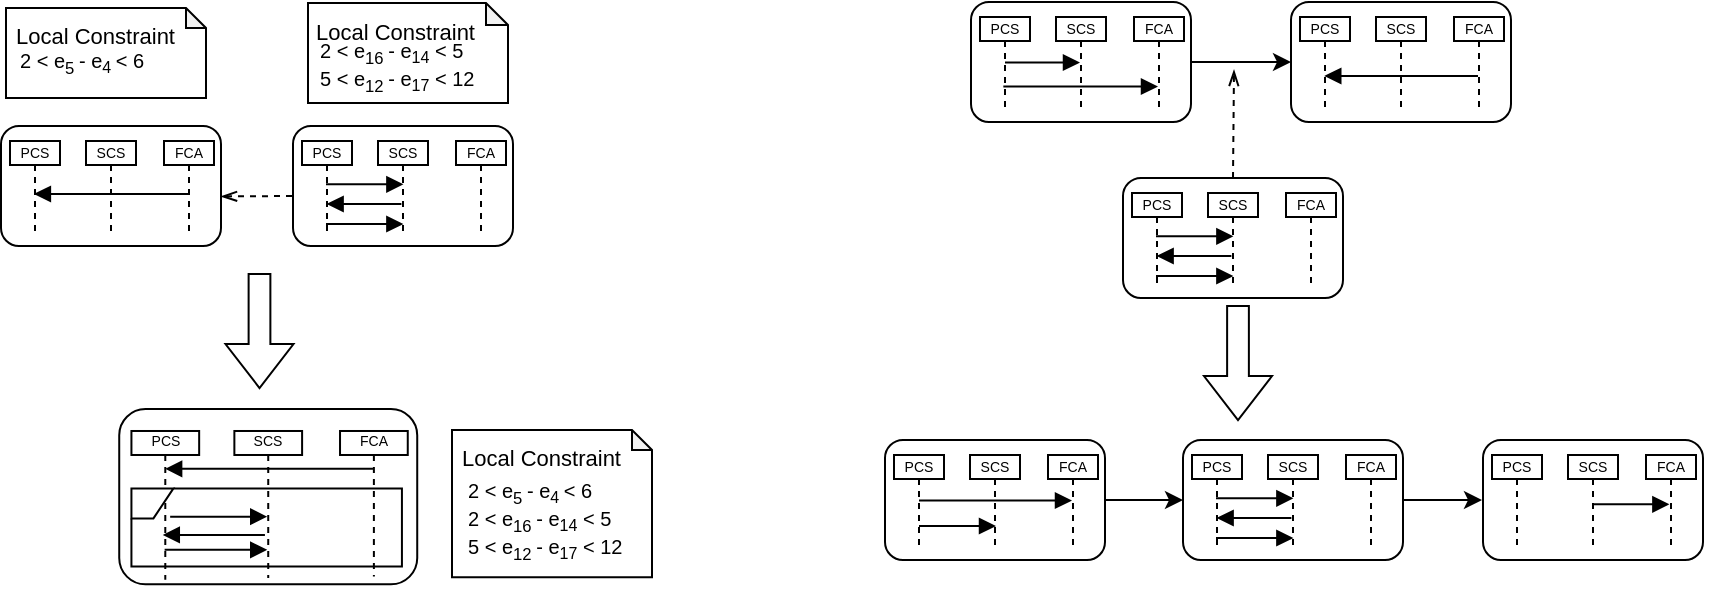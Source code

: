 <mxfile version="24.2.2" type="github">
  <diagram name="第 1 页" id="i0KmMHHk1Zkj_e7dvMLt">
    <mxGraphModel dx="904" dy="617" grid="0" gridSize="10" guides="1" tooltips="1" connect="1" arrows="1" fold="1" page="1" pageScale="1" pageWidth="1169" pageHeight="1654" math="0" shadow="0">
      <root>
        <mxCell id="0" />
        <mxCell id="1" parent="0" />
        <mxCell id="WG0ip-Pwm0wapTQfm0fT-111" value="" style="group;fontSize=11;" vertex="1" connectable="0" parent="1">
          <mxGeometry x="143" y="117" width="110" height="63" as="geometry" />
        </mxCell>
        <mxCell id="WG0ip-Pwm0wapTQfm0fT-112" value="" style="rounded=1;whiteSpace=wrap;html=1;" vertex="1" parent="WG0ip-Pwm0wapTQfm0fT-111">
          <mxGeometry x="-2.5" y="-1" width="110" height="60.0" as="geometry" />
        </mxCell>
        <mxCell id="WG0ip-Pwm0wapTQfm0fT-113" value="&lt;font style=&quot;font-size: 7px;&quot;&gt;FCA&lt;/font&gt;" style="shape=umlLifeline;perimeter=lifelinePerimeter;whiteSpace=wrap;html=1;container=1;dropTarget=0;collapsible=0;recursiveResize=0;outlineConnect=0;portConstraint=eastwest;newEdgeStyle={&quot;curved&quot;:0,&quot;rounded&quot;:0};size=12;fontSize=7;" vertex="1" parent="WG0ip-Pwm0wapTQfm0fT-111">
          <mxGeometry x="79" y="6.5" width="25" height="45" as="geometry" />
        </mxCell>
        <mxCell id="WG0ip-Pwm0wapTQfm0fT-114" value="&lt;font style=&quot;font-size: 7px;&quot;&gt;SCS&lt;/font&gt;" style="shape=umlLifeline;perimeter=lifelinePerimeter;whiteSpace=wrap;html=1;container=1;dropTarget=0;collapsible=0;recursiveResize=0;outlineConnect=0;portConstraint=eastwest;newEdgeStyle={&quot;curved&quot;:0,&quot;rounded&quot;:0};size=12;fontSize=7;" vertex="1" parent="WG0ip-Pwm0wapTQfm0fT-111">
          <mxGeometry x="40" y="6.5" width="25" height="45.5" as="geometry" />
        </mxCell>
        <mxCell id="WG0ip-Pwm0wapTQfm0fT-115" value="&lt;font style=&quot;font-size: 7px;&quot;&gt;PCS&lt;/font&gt;" style="shape=umlLifeline;perimeter=lifelinePerimeter;whiteSpace=wrap;html=1;container=1;dropTarget=0;collapsible=0;recursiveResize=0;outlineConnect=0;portConstraint=eastwest;newEdgeStyle={&quot;curved&quot;:0,&quot;rounded&quot;:0};size=12;fontSize=7;" vertex="1" parent="WG0ip-Pwm0wapTQfm0fT-111">
          <mxGeometry x="2" y="6.5" width="25" height="45.5" as="geometry" />
        </mxCell>
        <mxCell id="WG0ip-Pwm0wapTQfm0fT-116" value="" style="html=1;verticalAlign=bottom;endArrow=block;curved=0;rounded=0;strokeWidth=1;" edge="1" parent="WG0ip-Pwm0wapTQfm0fT-111">
          <mxGeometry width="80" relative="1" as="geometry">
            <mxPoint x="91" y="33" as="sourcePoint" />
            <mxPoint x="13.947" y="33" as="targetPoint" />
          </mxGeometry>
        </mxCell>
        <mxCell id="WG0ip-Pwm0wapTQfm0fT-117" value="" style="group;fontSize=11;" vertex="1" connectable="0" parent="1">
          <mxGeometry x="289" y="117" width="110" height="63" as="geometry" />
        </mxCell>
        <mxCell id="WG0ip-Pwm0wapTQfm0fT-118" value="" style="rounded=1;whiteSpace=wrap;html=1;" vertex="1" parent="WG0ip-Pwm0wapTQfm0fT-117">
          <mxGeometry x="-2.5" y="-1" width="110" height="60.0" as="geometry" />
        </mxCell>
        <mxCell id="WG0ip-Pwm0wapTQfm0fT-119" value="&lt;font style=&quot;font-size: 7px;&quot;&gt;FCA&lt;/font&gt;" style="shape=umlLifeline;perimeter=lifelinePerimeter;whiteSpace=wrap;html=1;container=1;dropTarget=0;collapsible=0;recursiveResize=0;outlineConnect=0;portConstraint=eastwest;newEdgeStyle={&quot;curved&quot;:0,&quot;rounded&quot;:0};size=12;fontSize=7;" vertex="1" parent="WG0ip-Pwm0wapTQfm0fT-117">
          <mxGeometry x="79" y="6.5" width="25" height="45" as="geometry" />
        </mxCell>
        <mxCell id="WG0ip-Pwm0wapTQfm0fT-120" value="&lt;font style=&quot;font-size: 7px;&quot;&gt;SCS&lt;/font&gt;" style="shape=umlLifeline;perimeter=lifelinePerimeter;whiteSpace=wrap;html=1;container=1;dropTarget=0;collapsible=0;recursiveResize=0;outlineConnect=0;portConstraint=eastwest;newEdgeStyle={&quot;curved&quot;:0,&quot;rounded&quot;:0};size=12;fontSize=7;" vertex="1" parent="WG0ip-Pwm0wapTQfm0fT-117">
          <mxGeometry x="40" y="6.5" width="25" height="45.5" as="geometry" />
        </mxCell>
        <mxCell id="WG0ip-Pwm0wapTQfm0fT-121" value="&lt;font style=&quot;font-size: 7px;&quot;&gt;PCS&lt;/font&gt;" style="shape=umlLifeline;perimeter=lifelinePerimeter;whiteSpace=wrap;html=1;container=1;dropTarget=0;collapsible=0;recursiveResize=0;outlineConnect=0;portConstraint=eastwest;newEdgeStyle={&quot;curved&quot;:0,&quot;rounded&quot;:0};size=12;fontSize=7;" vertex="1" parent="WG0ip-Pwm0wapTQfm0fT-117">
          <mxGeometry x="2" y="6.5" width="25" height="45.5" as="geometry" />
        </mxCell>
        <mxCell id="WG0ip-Pwm0wapTQfm0fT-122" value="" style="html=1;verticalAlign=bottom;endArrow=block;curved=0;rounded=0;strokeWidth=1;" edge="1" parent="WG0ip-Pwm0wapTQfm0fT-117">
          <mxGeometry width="80" relative="1" as="geometry">
            <mxPoint x="51.69" y="38.0" as="sourcePoint" />
            <mxPoint x="14.31" y="38.0" as="targetPoint" />
          </mxGeometry>
        </mxCell>
        <mxCell id="WG0ip-Pwm0wapTQfm0fT-123" value="" style="html=1;verticalAlign=bottom;endArrow=block;curved=0;rounded=0;strokeWidth=1;" edge="1" parent="WG0ip-Pwm0wapTQfm0fT-117">
          <mxGeometry width="80" relative="1" as="geometry">
            <mxPoint x="14.0" y="28.16" as="sourcePoint" />
            <mxPoint x="52.69" y="28.16" as="targetPoint" />
          </mxGeometry>
        </mxCell>
        <mxCell id="WG0ip-Pwm0wapTQfm0fT-124" value="" style="html=1;verticalAlign=bottom;endArrow=block;curved=0;rounded=0;strokeWidth=1;" edge="1" parent="WG0ip-Pwm0wapTQfm0fT-117">
          <mxGeometry width="80" relative="1" as="geometry">
            <mxPoint x="14.0" y="48.0" as="sourcePoint" />
            <mxPoint x="52.69" y="48.0" as="targetPoint" />
          </mxGeometry>
        </mxCell>
        <mxCell id="WG0ip-Pwm0wapTQfm0fT-125" style="rounded=0;orthogonalLoop=1;jettySize=auto;html=1;entryX=1;entryY=0.587;entryDx=0;entryDy=0;entryPerimeter=0;dashed=1;endArrow=openThin;endFill=0;" edge="1" parent="1" target="WG0ip-Pwm0wapTQfm0fT-112">
          <mxGeometry relative="1" as="geometry">
            <mxPoint x="286" y="151" as="sourcePoint" />
          </mxGeometry>
        </mxCell>
        <mxCell id="WG0ip-Pwm0wapTQfm0fT-126" value="" style="group;fontSize=11;" vertex="1" connectable="0" parent="1">
          <mxGeometry x="203" y="259" width="149" height="98" as="geometry" />
        </mxCell>
        <mxCell id="WG0ip-Pwm0wapTQfm0fT-127" value="" style="rounded=1;whiteSpace=wrap;html=1;" vertex="1" parent="WG0ip-Pwm0wapTQfm0fT-126">
          <mxGeometry x="-3.386" y="-1.46" width="149" height="87.619" as="geometry" />
        </mxCell>
        <mxCell id="WG0ip-Pwm0wapTQfm0fT-128" value="&lt;font style=&quot;font-size: 7px;&quot;&gt;FCA&lt;/font&gt;" style="shape=umlLifeline;perimeter=lifelinePerimeter;whiteSpace=wrap;html=1;container=1;dropTarget=0;collapsible=0;recursiveResize=0;outlineConnect=0;portConstraint=eastwest;newEdgeStyle={&quot;curved&quot;:0,&quot;rounded&quot;:0};size=12;fontSize=7;" vertex="1" parent="WG0ip-Pwm0wapTQfm0fT-126">
          <mxGeometry x="107.013" y="9.493" width="33.865" height="72.728" as="geometry" />
        </mxCell>
        <mxCell id="WG0ip-Pwm0wapTQfm0fT-129" value="&lt;font style=&quot;font-size: 7px;&quot;&gt;SCS&lt;/font&gt;" style="shape=umlLifeline;perimeter=lifelinePerimeter;whiteSpace=wrap;html=1;container=1;dropTarget=0;collapsible=0;recursiveResize=0;outlineConnect=0;portConstraint=eastwest;newEdgeStyle={&quot;curved&quot;:0,&quot;rounded&quot;:0};size=12;fontSize=7;" vertex="1" parent="WG0ip-Pwm0wapTQfm0fT-126">
          <mxGeometry x="54.183" y="9.493" width="33.865" height="73.558" as="geometry" />
        </mxCell>
        <mxCell id="WG0ip-Pwm0wapTQfm0fT-130" value="&lt;font style=&quot;font-size: 7px;&quot;&gt;PCS&lt;/font&gt;" style="shape=umlLifeline;perimeter=lifelinePerimeter;whiteSpace=wrap;html=1;container=1;dropTarget=0;collapsible=0;recursiveResize=0;outlineConnect=0;portConstraint=eastwest;newEdgeStyle={&quot;curved&quot;:0,&quot;rounded&quot;:0};size=12;fontSize=7;" vertex="1" parent="WG0ip-Pwm0wapTQfm0fT-126">
          <mxGeometry x="2.713" y="9.493" width="33.865" height="74.389" as="geometry" />
        </mxCell>
        <mxCell id="WG0ip-Pwm0wapTQfm0fT-131" value="" style="html=1;verticalAlign=bottom;endArrow=block;curved=0;rounded=0;strokeWidth=1;" edge="1" parent="WG0ip-Pwm0wapTQfm0fT-126">
          <mxGeometry width="80" relative="1" as="geometry">
            <mxPoint x="123.486" y="28.416" as="sourcePoint" />
            <mxPoint x="19.565" y="28.416" as="targetPoint" />
          </mxGeometry>
        </mxCell>
        <mxCell id="WG0ip-Pwm0wapTQfm0fT-132" value="" style="shape=umlFrame;whiteSpace=wrap;html=1;pointerEvents=0;width=21;height=15;" vertex="1" parent="WG0ip-Pwm0wapTQfm0fT-126">
          <mxGeometry x="2.713" y="38.203" width="135.25" height="39.034" as="geometry" />
        </mxCell>
        <mxCell id="WG0ip-Pwm0wapTQfm0fT-133" value="" style="html=1;verticalAlign=bottom;endArrow=block;curved=0;rounded=0;strokeWidth=1;" edge="1" parent="WG0ip-Pwm0wapTQfm0fT-126">
          <mxGeometry width="80" relative="1" as="geometry">
            <mxPoint x="69.46" y="61.462" as="sourcePoint" />
            <mxPoint x="18.399" y="61.462" as="targetPoint" />
          </mxGeometry>
        </mxCell>
        <mxCell id="WG0ip-Pwm0wapTQfm0fT-134" value="" style="html=1;verticalAlign=bottom;endArrow=block;curved=0;rounded=0;strokeWidth=1;" edge="1" parent="WG0ip-Pwm0wapTQfm0fT-126" target="WG0ip-Pwm0wapTQfm0fT-129">
          <mxGeometry width="80" relative="1" as="geometry">
            <mxPoint x="22.074" y="52.322" as="sourcePoint" />
            <mxPoint x="57.659" y="52.322" as="targetPoint" />
          </mxGeometry>
        </mxCell>
        <mxCell id="WG0ip-Pwm0wapTQfm0fT-135" value="" style="html=1;verticalAlign=bottom;endArrow=block;curved=0;rounded=0;strokeWidth=1;" edge="1" parent="WG0ip-Pwm0wapTQfm0fT-126" target="WG0ip-Pwm0wapTQfm0fT-129">
          <mxGeometry width="80" relative="1" as="geometry">
            <mxPoint x="19.315" y="68.932" as="sourcePoint" />
            <mxPoint x="57.659" y="68.799" as="targetPoint" />
          </mxGeometry>
        </mxCell>
        <mxCell id="WG0ip-Pwm0wapTQfm0fT-136" value="" style="html=1;shadow=0;dashed=0;align=center;verticalAlign=middle;shape=mxgraph.arrows2.arrow;dy=0.68;dx=22;direction=south;notch=0;" vertex="1" parent="1">
          <mxGeometry x="252.75" y="190" width="34" height="57" as="geometry" />
        </mxCell>
        <mxCell id="WG0ip-Pwm0wapTQfm0fT-137" value="" style="group" vertex="1" connectable="0" parent="1">
          <mxGeometry x="366" y="268" width="100" height="70" as="geometry" />
        </mxCell>
        <mxCell id="WG0ip-Pwm0wapTQfm0fT-138" value="" style="shape=note;whiteSpace=wrap;html=1;backgroundOutline=1;darkOpacity=0.05;size=10;" vertex="1" parent="WG0ip-Pwm0wapTQfm0fT-137">
          <mxGeometry width="100" height="73.684" as="geometry" />
        </mxCell>
        <mxCell id="WG0ip-Pwm0wapTQfm0fT-139" value="&lt;span style=&quot;font-size: 11px; text-wrap: nowrap;&quot;&gt;Local Constraint&lt;/span&gt;" style="text;whiteSpace=wrap;html=1;" vertex="1" parent="WG0ip-Pwm0wapTQfm0fT-137">
          <mxGeometry x="2.501" y="0.004" width="65" height="57.069" as="geometry" />
        </mxCell>
        <mxCell id="WG0ip-Pwm0wapTQfm0fT-140" value="&lt;div&gt;&lt;div&gt;&lt;div&gt;2 &amp;lt; e&lt;sub&gt;5&amp;nbsp;&lt;/sub&gt;- e&lt;span style=&quot;font-size: 6.944px;&quot;&gt;&lt;sub style=&quot;font-size: 8px;&quot;&gt;4&amp;nbsp;&lt;/sub&gt;&lt;/span&gt;&amp;lt; 6&lt;br&gt;&lt;/div&gt;&lt;/div&gt;&lt;/div&gt;&lt;div&gt;2 &amp;lt; e&lt;sub&gt;16&lt;/sub&gt;&lt;span style=&quot;font-size: 8.333px;&quot;&gt;&amp;nbsp;&lt;/span&gt;- e&lt;span style=&quot;font-size: 8.333px;&quot;&gt;&lt;sub style=&quot;font-size: 8px;&quot;&gt;14&lt;/sub&gt;&lt;/span&gt;&amp;nbsp;&amp;lt; 5&lt;div&gt;5 &amp;lt; e&lt;sub&gt;12&lt;/sub&gt;&lt;span style=&quot;font-size: 8.333px;&quot;&gt;&amp;nbsp;&lt;/span&gt;- e&lt;span style=&quot;font-size: 8.333px;&quot;&gt;&lt;sub style=&quot;font-size: 8px;&quot;&gt;17&lt;/sub&gt;&lt;/span&gt;&amp;nbsp;&amp;lt; 12&lt;/div&gt;&lt;/div&gt;" style="text;align=left;verticalAlign=top;rounded=0;horizontal=1;fontSize=10;html=1;" vertex="1" parent="WG0ip-Pwm0wapTQfm0fT-137">
          <mxGeometry x="5.826" y="17.88" width="78.333" height="30.333" as="geometry" />
        </mxCell>
        <mxCell id="WG0ip-Pwm0wapTQfm0fT-141" value="" style="group" vertex="1" connectable="0" parent="1">
          <mxGeometry x="143" y="57" width="100" height="45" as="geometry" />
        </mxCell>
        <mxCell id="WG0ip-Pwm0wapTQfm0fT-142" value="" style="shape=note;whiteSpace=wrap;html=1;backgroundOutline=1;darkOpacity=0.05;size=10;" vertex="1" parent="WG0ip-Pwm0wapTQfm0fT-141">
          <mxGeometry width="100" height="45" as="geometry" />
        </mxCell>
        <mxCell id="WG0ip-Pwm0wapTQfm0fT-143" value="&lt;span style=&quot;font-size: 11px; text-wrap: nowrap;&quot;&gt;Local Constraint&lt;/span&gt;" style="text;whiteSpace=wrap;html=1;" vertex="1" parent="WG0ip-Pwm0wapTQfm0fT-141">
          <mxGeometry x="2.501" y="0.003" width="65" height="36.687" as="geometry" />
        </mxCell>
        <mxCell id="WG0ip-Pwm0wapTQfm0fT-144" value="&lt;div&gt;&lt;div&gt;&lt;div&gt;2 &amp;lt; e&lt;sub&gt;5&amp;nbsp;&lt;/sub&gt;- e&lt;span style=&quot;font-size: 6.944px;&quot;&gt;&lt;sub style=&quot;font-size: 8px;&quot;&gt;4&amp;nbsp;&lt;/sub&gt;&lt;/span&gt;&amp;lt; 6&lt;br&gt;&lt;/div&gt;&lt;/div&gt;&lt;/div&gt;" style="text;align=left;verticalAlign=top;rounded=0;horizontal=1;fontSize=10;html=1;" vertex="1" parent="WG0ip-Pwm0wapTQfm0fT-141">
          <mxGeometry x="5" y="13.658" width="78.333" height="19.5" as="geometry" />
        </mxCell>
        <mxCell id="WG0ip-Pwm0wapTQfm0fT-145" value="" style="group" vertex="1" connectable="0" parent="1">
          <mxGeometry x="294" y="54.5" width="100" height="50" as="geometry" />
        </mxCell>
        <mxCell id="WG0ip-Pwm0wapTQfm0fT-146" value="" style="shape=note;whiteSpace=wrap;html=1;backgroundOutline=1;darkOpacity=0.05;size=11;" vertex="1" parent="WG0ip-Pwm0wapTQfm0fT-145">
          <mxGeometry width="100" height="50" as="geometry" />
        </mxCell>
        <mxCell id="WG0ip-Pwm0wapTQfm0fT-147" value="&lt;span style=&quot;font-size: 11px; text-wrap: nowrap;&quot;&gt;Local Constraint&lt;/span&gt;" style="text;whiteSpace=wrap;html=1;" vertex="1" parent="WG0ip-Pwm0wapTQfm0fT-145">
          <mxGeometry x="2.001" y="0.002" width="52" height="31.399" as="geometry" />
        </mxCell>
        <mxCell id="WG0ip-Pwm0wapTQfm0fT-148" value="&lt;div&gt;&lt;div&gt;2 &amp;lt; e&lt;sub&gt;16&lt;/sub&gt;&lt;span style=&quot;font-size: 8.333px;&quot;&gt;&amp;nbsp;&lt;/span&gt;- e&lt;span style=&quot;font-size: 8.333px;&quot;&gt;&lt;sub style=&quot;font-size: 8px;&quot;&gt;14&lt;/sub&gt;&lt;/span&gt;&amp;nbsp;&amp;lt; 5&lt;div&gt;5 &amp;lt; e&lt;sub&gt;12&lt;/sub&gt;&lt;span style=&quot;font-size: 8.333px;&quot;&gt;&amp;nbsp;&lt;/span&gt;- e&lt;span style=&quot;font-size: 8.333px;&quot;&gt;&lt;sub style=&quot;font-size: 8px;&quot;&gt;17&lt;/sub&gt;&lt;/span&gt;&amp;nbsp;&amp;lt; 12&lt;br&gt;&lt;/div&gt;&lt;/div&gt;&lt;/div&gt;" style="text;align=left;verticalAlign=top;rounded=0;horizontal=1;fontSize=10;html=1;" vertex="1" parent="WG0ip-Pwm0wapTQfm0fT-145">
          <mxGeometry x="4" y="11.689" width="65.333" height="32.905" as="geometry" />
        </mxCell>
        <mxCell id="WG0ip-Pwm0wapTQfm0fT-149" value="" style="group;fontSize=11;" vertex="1" connectable="0" parent="1">
          <mxGeometry x="628" y="55" width="110" height="63" as="geometry" />
        </mxCell>
        <mxCell id="WG0ip-Pwm0wapTQfm0fT-150" value="" style="rounded=1;whiteSpace=wrap;html=1;" vertex="1" parent="WG0ip-Pwm0wapTQfm0fT-149">
          <mxGeometry x="-2.5" y="-1" width="110" height="60.0" as="geometry" />
        </mxCell>
        <mxCell id="WG0ip-Pwm0wapTQfm0fT-151" value="" style="html=1;verticalAlign=bottom;endArrow=block;curved=0;rounded=0;strokeWidth=1;" edge="1" parent="WG0ip-Pwm0wapTQfm0fT-149" source="WG0ip-Pwm0wapTQfm0fT-154" target="WG0ip-Pwm0wapTQfm0fT-153">
          <mxGeometry width="80" relative="1" as="geometry">
            <mxPoint x="19.002" y="34.002" as="sourcePoint" />
            <mxPoint x="50.57" y="34" as="targetPoint" />
          </mxGeometry>
        </mxCell>
        <mxCell id="WG0ip-Pwm0wapTQfm0fT-152" value="&lt;font style=&quot;font-size: 7px;&quot;&gt;FCA&lt;/font&gt;" style="shape=umlLifeline;perimeter=lifelinePerimeter;whiteSpace=wrap;html=1;container=1;dropTarget=0;collapsible=0;recursiveResize=0;outlineConnect=0;portConstraint=eastwest;newEdgeStyle={&quot;curved&quot;:0,&quot;rounded&quot;:0};size=12;fontSize=7;" vertex="1" parent="WG0ip-Pwm0wapTQfm0fT-149">
          <mxGeometry x="79" y="6.5" width="25" height="45" as="geometry" />
        </mxCell>
        <mxCell id="WG0ip-Pwm0wapTQfm0fT-153" value="&lt;font style=&quot;font-size: 7px;&quot;&gt;SCS&lt;/font&gt;" style="shape=umlLifeline;perimeter=lifelinePerimeter;whiteSpace=wrap;html=1;container=1;dropTarget=0;collapsible=0;recursiveResize=0;outlineConnect=0;portConstraint=eastwest;newEdgeStyle={&quot;curved&quot;:0,&quot;rounded&quot;:0};size=12;fontSize=7;" vertex="1" parent="WG0ip-Pwm0wapTQfm0fT-149">
          <mxGeometry x="40" y="6.5" width="25" height="45.5" as="geometry" />
        </mxCell>
        <mxCell id="WG0ip-Pwm0wapTQfm0fT-154" value="&lt;font style=&quot;font-size: 7px;&quot;&gt;PCS&lt;/font&gt;" style="shape=umlLifeline;perimeter=lifelinePerimeter;whiteSpace=wrap;html=1;container=1;dropTarget=0;collapsible=0;recursiveResize=0;outlineConnect=0;portConstraint=eastwest;newEdgeStyle={&quot;curved&quot;:0,&quot;rounded&quot;:0};size=12;fontSize=7;" vertex="1" parent="WG0ip-Pwm0wapTQfm0fT-149">
          <mxGeometry x="2" y="6.5" width="25" height="45.5" as="geometry" />
        </mxCell>
        <mxCell id="WG0ip-Pwm0wapTQfm0fT-155" value="" style="html=1;verticalAlign=bottom;endArrow=block;curved=0;rounded=0;strokeWidth=1;" edge="1" parent="WG0ip-Pwm0wapTQfm0fT-149">
          <mxGeometry width="80" relative="1" as="geometry">
            <mxPoint x="13.667" y="41.25" as="sourcePoint" />
            <mxPoint x="91" y="41.25" as="targetPoint" />
          </mxGeometry>
        </mxCell>
        <mxCell id="WG0ip-Pwm0wapTQfm0fT-156" style="rounded=0;orthogonalLoop=1;jettySize=auto;html=1;exitX=1;exitY=0.5;exitDx=0;exitDy=0;entryX=0;entryY=0.5;entryDx=0;entryDy=0;" edge="1" parent="1" source="WG0ip-Pwm0wapTQfm0fT-150" target="WG0ip-Pwm0wapTQfm0fT-158">
          <mxGeometry relative="1" as="geometry">
            <mxPoint x="658" y="156" as="targetPoint" />
          </mxGeometry>
        </mxCell>
        <mxCell id="WG0ip-Pwm0wapTQfm0fT-157" value="" style="group;fontSize=11;" vertex="1" connectable="0" parent="1">
          <mxGeometry x="788" y="55" width="110" height="63" as="geometry" />
        </mxCell>
        <mxCell id="WG0ip-Pwm0wapTQfm0fT-158" value="" style="rounded=1;whiteSpace=wrap;html=1;" vertex="1" parent="WG0ip-Pwm0wapTQfm0fT-157">
          <mxGeometry x="-2.5" y="-1" width="110" height="60.0" as="geometry" />
        </mxCell>
        <mxCell id="WG0ip-Pwm0wapTQfm0fT-159" value="&lt;font style=&quot;font-size: 7px;&quot;&gt;FCA&lt;/font&gt;" style="shape=umlLifeline;perimeter=lifelinePerimeter;whiteSpace=wrap;html=1;container=1;dropTarget=0;collapsible=0;recursiveResize=0;outlineConnect=0;portConstraint=eastwest;newEdgeStyle={&quot;curved&quot;:0,&quot;rounded&quot;:0};size=12;fontSize=7;" vertex="1" parent="WG0ip-Pwm0wapTQfm0fT-157">
          <mxGeometry x="79" y="6.5" width="25" height="45" as="geometry" />
        </mxCell>
        <mxCell id="WG0ip-Pwm0wapTQfm0fT-160" value="&lt;font style=&quot;font-size: 7px;&quot;&gt;SCS&lt;/font&gt;" style="shape=umlLifeline;perimeter=lifelinePerimeter;whiteSpace=wrap;html=1;container=1;dropTarget=0;collapsible=0;recursiveResize=0;outlineConnect=0;portConstraint=eastwest;newEdgeStyle={&quot;curved&quot;:0,&quot;rounded&quot;:0};size=12;fontSize=7;" vertex="1" parent="WG0ip-Pwm0wapTQfm0fT-157">
          <mxGeometry x="40" y="6.5" width="25" height="45.5" as="geometry" />
        </mxCell>
        <mxCell id="WG0ip-Pwm0wapTQfm0fT-161" value="&lt;font style=&quot;font-size: 7px;&quot;&gt;PCS&lt;/font&gt;" style="shape=umlLifeline;perimeter=lifelinePerimeter;whiteSpace=wrap;html=1;container=1;dropTarget=0;collapsible=0;recursiveResize=0;outlineConnect=0;portConstraint=eastwest;newEdgeStyle={&quot;curved&quot;:0,&quot;rounded&quot;:0};size=12;fontSize=7;" vertex="1" parent="WG0ip-Pwm0wapTQfm0fT-157">
          <mxGeometry x="2" y="6.5" width="25" height="45.5" as="geometry" />
        </mxCell>
        <mxCell id="WG0ip-Pwm0wapTQfm0fT-162" value="" style="html=1;verticalAlign=bottom;endArrow=block;curved=0;rounded=0;strokeWidth=1;" edge="1" parent="WG0ip-Pwm0wapTQfm0fT-157">
          <mxGeometry width="80" relative="1" as="geometry">
            <mxPoint x="91" y="36" as="sourcePoint" />
            <mxPoint x="14.13" y="36" as="targetPoint" />
          </mxGeometry>
        </mxCell>
        <mxCell id="WG0ip-Pwm0wapTQfm0fT-163" value="" style="group;fontSize=11;" vertex="1" connectable="0" parent="1">
          <mxGeometry x="704" y="143" width="110" height="63" as="geometry" />
        </mxCell>
        <mxCell id="WG0ip-Pwm0wapTQfm0fT-164" value="" style="rounded=1;whiteSpace=wrap;html=1;" vertex="1" parent="WG0ip-Pwm0wapTQfm0fT-163">
          <mxGeometry x="-2.5" y="-1" width="110" height="60.0" as="geometry" />
        </mxCell>
        <mxCell id="WG0ip-Pwm0wapTQfm0fT-165" value="&lt;font style=&quot;font-size: 7px;&quot;&gt;FCA&lt;/font&gt;" style="shape=umlLifeline;perimeter=lifelinePerimeter;whiteSpace=wrap;html=1;container=1;dropTarget=0;collapsible=0;recursiveResize=0;outlineConnect=0;portConstraint=eastwest;newEdgeStyle={&quot;curved&quot;:0,&quot;rounded&quot;:0};size=12;fontSize=7;" vertex="1" parent="WG0ip-Pwm0wapTQfm0fT-163">
          <mxGeometry x="79" y="6.5" width="25" height="45" as="geometry" />
        </mxCell>
        <mxCell id="WG0ip-Pwm0wapTQfm0fT-166" value="&lt;font style=&quot;font-size: 7px;&quot;&gt;SCS&lt;/font&gt;" style="shape=umlLifeline;perimeter=lifelinePerimeter;whiteSpace=wrap;html=1;container=1;dropTarget=0;collapsible=0;recursiveResize=0;outlineConnect=0;portConstraint=eastwest;newEdgeStyle={&quot;curved&quot;:0,&quot;rounded&quot;:0};size=12;fontSize=7;" vertex="1" parent="WG0ip-Pwm0wapTQfm0fT-163">
          <mxGeometry x="40" y="6.5" width="25" height="45.5" as="geometry" />
        </mxCell>
        <mxCell id="WG0ip-Pwm0wapTQfm0fT-167" value="&lt;font style=&quot;font-size: 7px;&quot;&gt;PCS&lt;/font&gt;" style="shape=umlLifeline;perimeter=lifelinePerimeter;whiteSpace=wrap;html=1;container=1;dropTarget=0;collapsible=0;recursiveResize=0;outlineConnect=0;portConstraint=eastwest;newEdgeStyle={&quot;curved&quot;:0,&quot;rounded&quot;:0};size=12;fontSize=7;" vertex="1" parent="WG0ip-Pwm0wapTQfm0fT-163">
          <mxGeometry x="2" y="6.5" width="25" height="45.5" as="geometry" />
        </mxCell>
        <mxCell id="WG0ip-Pwm0wapTQfm0fT-168" value="" style="html=1;verticalAlign=bottom;endArrow=block;curved=0;rounded=0;strokeWidth=1;" edge="1" parent="WG0ip-Pwm0wapTQfm0fT-163">
          <mxGeometry width="80" relative="1" as="geometry">
            <mxPoint x="51.69" y="38.0" as="sourcePoint" />
            <mxPoint x="14.31" y="38.0" as="targetPoint" />
          </mxGeometry>
        </mxCell>
        <mxCell id="WG0ip-Pwm0wapTQfm0fT-169" value="" style="html=1;verticalAlign=bottom;endArrow=block;curved=0;rounded=0;strokeWidth=1;" edge="1" parent="WG0ip-Pwm0wapTQfm0fT-163">
          <mxGeometry width="80" relative="1" as="geometry">
            <mxPoint x="14.0" y="28.16" as="sourcePoint" />
            <mxPoint x="52.69" y="28.16" as="targetPoint" />
          </mxGeometry>
        </mxCell>
        <mxCell id="WG0ip-Pwm0wapTQfm0fT-170" value="" style="html=1;verticalAlign=bottom;endArrow=block;curved=0;rounded=0;strokeWidth=1;" edge="1" parent="WG0ip-Pwm0wapTQfm0fT-163">
          <mxGeometry width="80" relative="1" as="geometry">
            <mxPoint x="14.0" y="48.0" as="sourcePoint" />
            <mxPoint x="52.69" y="48.0" as="targetPoint" />
          </mxGeometry>
        </mxCell>
        <mxCell id="WG0ip-Pwm0wapTQfm0fT-171" value="" style="html=1;shadow=0;dashed=0;align=center;verticalAlign=middle;shape=mxgraph.arrows2.arrow;dy=0.68;dx=22;direction=south;notch=0;" vertex="1" parent="1">
          <mxGeometry x="742" y="206" width="34" height="57" as="geometry" />
        </mxCell>
        <mxCell id="WG0ip-Pwm0wapTQfm0fT-172" style="rounded=0;orthogonalLoop=1;jettySize=auto;html=1;dashed=1;endArrow=openThin;endFill=0;exitX=0.5;exitY=0;exitDx=0;exitDy=0;" edge="1" parent="1" source="WG0ip-Pwm0wapTQfm0fT-164">
          <mxGeometry relative="1" as="geometry">
            <mxPoint x="900" y="63" as="sourcePoint" />
            <mxPoint x="757" y="88" as="targetPoint" />
          </mxGeometry>
        </mxCell>
        <mxCell id="WG0ip-Pwm0wapTQfm0fT-173" value="" style="group;fontSize=11;" vertex="1" connectable="0" parent="1">
          <mxGeometry x="585" y="274" width="110" height="63" as="geometry" />
        </mxCell>
        <mxCell id="WG0ip-Pwm0wapTQfm0fT-174" value="" style="rounded=1;whiteSpace=wrap;html=1;" vertex="1" parent="WG0ip-Pwm0wapTQfm0fT-173">
          <mxGeometry x="-2.5" y="-1" width="110" height="60.0" as="geometry" />
        </mxCell>
        <mxCell id="WG0ip-Pwm0wapTQfm0fT-175" value="" style="html=1;verticalAlign=bottom;endArrow=block;curved=0;rounded=0;strokeWidth=1;" edge="1" parent="WG0ip-Pwm0wapTQfm0fT-173" source="WG0ip-Pwm0wapTQfm0fT-178" target="WG0ip-Pwm0wapTQfm0fT-176">
          <mxGeometry width="80" relative="1" as="geometry">
            <mxPoint x="19.002" y="34.002" as="sourcePoint" />
            <mxPoint x="50.57" y="34" as="targetPoint" />
          </mxGeometry>
        </mxCell>
        <mxCell id="WG0ip-Pwm0wapTQfm0fT-176" value="&lt;font style=&quot;font-size: 7px;&quot;&gt;FCA&lt;/font&gt;" style="shape=umlLifeline;perimeter=lifelinePerimeter;whiteSpace=wrap;html=1;container=1;dropTarget=0;collapsible=0;recursiveResize=0;outlineConnect=0;portConstraint=eastwest;newEdgeStyle={&quot;curved&quot;:0,&quot;rounded&quot;:0};size=12;fontSize=7;" vertex="1" parent="WG0ip-Pwm0wapTQfm0fT-173">
          <mxGeometry x="79" y="6.5" width="25" height="45" as="geometry" />
        </mxCell>
        <mxCell id="WG0ip-Pwm0wapTQfm0fT-177" value="&lt;font style=&quot;font-size: 7px;&quot;&gt;SCS&lt;/font&gt;" style="shape=umlLifeline;perimeter=lifelinePerimeter;whiteSpace=wrap;html=1;container=1;dropTarget=0;collapsible=0;recursiveResize=0;outlineConnect=0;portConstraint=eastwest;newEdgeStyle={&quot;curved&quot;:0,&quot;rounded&quot;:0};size=12;fontSize=7;" vertex="1" parent="WG0ip-Pwm0wapTQfm0fT-173">
          <mxGeometry x="40" y="6.5" width="25" height="45.5" as="geometry" />
        </mxCell>
        <mxCell id="WG0ip-Pwm0wapTQfm0fT-178" value="&lt;font style=&quot;font-size: 7px;&quot;&gt;PCS&lt;/font&gt;" style="shape=umlLifeline;perimeter=lifelinePerimeter;whiteSpace=wrap;html=1;container=1;dropTarget=0;collapsible=0;recursiveResize=0;outlineConnect=0;portConstraint=eastwest;newEdgeStyle={&quot;curved&quot;:0,&quot;rounded&quot;:0};size=12;fontSize=7;" vertex="1" parent="WG0ip-Pwm0wapTQfm0fT-173">
          <mxGeometry x="2" y="6.5" width="25" height="45.5" as="geometry" />
        </mxCell>
        <mxCell id="WG0ip-Pwm0wapTQfm0fT-179" value="" style="html=1;verticalAlign=bottom;endArrow=block;curved=0;rounded=0;strokeWidth=1;" edge="1" parent="WG0ip-Pwm0wapTQfm0fT-173" source="WG0ip-Pwm0wapTQfm0fT-178">
          <mxGeometry width="80" relative="1" as="geometry">
            <mxPoint x="16.5" y="42" as="sourcePoint" />
            <mxPoint x="53" y="42" as="targetPoint" />
          </mxGeometry>
        </mxCell>
        <mxCell id="WG0ip-Pwm0wapTQfm0fT-180" style="rounded=0;orthogonalLoop=1;jettySize=auto;html=1;exitX=1;exitY=0.5;exitDx=0;exitDy=0;entryX=0;entryY=0.5;entryDx=0;entryDy=0;" edge="1" parent="1" source="WG0ip-Pwm0wapTQfm0fT-174">
          <mxGeometry relative="1" as="geometry">
            <mxPoint x="731.5" y="303" as="targetPoint" />
          </mxGeometry>
        </mxCell>
        <mxCell id="WG0ip-Pwm0wapTQfm0fT-195" style="rounded=0;orthogonalLoop=1;jettySize=auto;html=1;exitX=1;exitY=0.5;exitDx=0;exitDy=0;entryX=0;entryY=0.5;entryDx=0;entryDy=0;" edge="1" parent="1">
          <mxGeometry relative="1" as="geometry">
            <mxPoint x="881" y="303" as="targetPoint" />
            <mxPoint x="842" y="303" as="sourcePoint" />
          </mxGeometry>
        </mxCell>
        <mxCell id="WG0ip-Pwm0wapTQfm0fT-217" value="" style="group;fontSize=11;" vertex="1" connectable="0" parent="1">
          <mxGeometry x="884" y="274" width="110" height="63" as="geometry" />
        </mxCell>
        <mxCell id="WG0ip-Pwm0wapTQfm0fT-218" value="" style="rounded=1;whiteSpace=wrap;html=1;" vertex="1" parent="WG0ip-Pwm0wapTQfm0fT-217">
          <mxGeometry x="-2.5" y="-1" width="110" height="60.0" as="geometry" />
        </mxCell>
        <mxCell id="WG0ip-Pwm0wapTQfm0fT-219" value="&lt;font style=&quot;font-size: 7px;&quot;&gt;FCA&lt;/font&gt;" style="shape=umlLifeline;perimeter=lifelinePerimeter;whiteSpace=wrap;html=1;container=1;dropTarget=0;collapsible=0;recursiveResize=0;outlineConnect=0;portConstraint=eastwest;newEdgeStyle={&quot;curved&quot;:0,&quot;rounded&quot;:0};size=12;fontSize=7;" vertex="1" parent="WG0ip-Pwm0wapTQfm0fT-217">
          <mxGeometry x="79" y="6.5" width="25" height="45" as="geometry" />
        </mxCell>
        <mxCell id="WG0ip-Pwm0wapTQfm0fT-220" value="&lt;font style=&quot;font-size: 7px;&quot;&gt;SCS&lt;/font&gt;" style="shape=umlLifeline;perimeter=lifelinePerimeter;whiteSpace=wrap;html=1;container=1;dropTarget=0;collapsible=0;recursiveResize=0;outlineConnect=0;portConstraint=eastwest;newEdgeStyle={&quot;curved&quot;:0,&quot;rounded&quot;:0};size=12;fontSize=7;" vertex="1" parent="WG0ip-Pwm0wapTQfm0fT-217">
          <mxGeometry x="40" y="6.5" width="25" height="45.5" as="geometry" />
        </mxCell>
        <mxCell id="WG0ip-Pwm0wapTQfm0fT-221" value="&lt;font style=&quot;font-size: 7px;&quot;&gt;PCS&lt;/font&gt;" style="shape=umlLifeline;perimeter=lifelinePerimeter;whiteSpace=wrap;html=1;container=1;dropTarget=0;collapsible=0;recursiveResize=0;outlineConnect=0;portConstraint=eastwest;newEdgeStyle={&quot;curved&quot;:0,&quot;rounded&quot;:0};size=12;fontSize=7;" vertex="1" parent="WG0ip-Pwm0wapTQfm0fT-217">
          <mxGeometry x="2" y="6.5" width="25" height="45.5" as="geometry" />
        </mxCell>
        <mxCell id="WG0ip-Pwm0wapTQfm0fT-222" value="" style="html=1;verticalAlign=bottom;endArrow=block;curved=0;rounded=0;strokeWidth=1;" edge="1" parent="WG0ip-Pwm0wapTQfm0fT-217">
          <mxGeometry width="80" relative="1" as="geometry">
            <mxPoint x="52.0" y="31.16" as="sourcePoint" />
            <mxPoint x="90.69" y="31.16" as="targetPoint" />
          </mxGeometry>
        </mxCell>
        <mxCell id="WG0ip-Pwm0wapTQfm0fT-223" value="" style="group;fontSize=11;" vertex="1" connectable="0" parent="1">
          <mxGeometry x="734" y="274" width="110" height="63" as="geometry" />
        </mxCell>
        <mxCell id="WG0ip-Pwm0wapTQfm0fT-224" value="" style="rounded=1;whiteSpace=wrap;html=1;" vertex="1" parent="WG0ip-Pwm0wapTQfm0fT-223">
          <mxGeometry x="-2.5" y="-1" width="110" height="60.0" as="geometry" />
        </mxCell>
        <mxCell id="WG0ip-Pwm0wapTQfm0fT-225" value="&lt;font style=&quot;font-size: 7px;&quot;&gt;FCA&lt;/font&gt;" style="shape=umlLifeline;perimeter=lifelinePerimeter;whiteSpace=wrap;html=1;container=1;dropTarget=0;collapsible=0;recursiveResize=0;outlineConnect=0;portConstraint=eastwest;newEdgeStyle={&quot;curved&quot;:0,&quot;rounded&quot;:0};size=12;fontSize=7;" vertex="1" parent="WG0ip-Pwm0wapTQfm0fT-223">
          <mxGeometry x="79" y="6.5" width="25" height="45" as="geometry" />
        </mxCell>
        <mxCell id="WG0ip-Pwm0wapTQfm0fT-226" value="&lt;font style=&quot;font-size: 7px;&quot;&gt;SCS&lt;/font&gt;" style="shape=umlLifeline;perimeter=lifelinePerimeter;whiteSpace=wrap;html=1;container=1;dropTarget=0;collapsible=0;recursiveResize=0;outlineConnect=0;portConstraint=eastwest;newEdgeStyle={&quot;curved&quot;:0,&quot;rounded&quot;:0};size=12;fontSize=7;" vertex="1" parent="WG0ip-Pwm0wapTQfm0fT-223">
          <mxGeometry x="40" y="6.5" width="25" height="45.5" as="geometry" />
        </mxCell>
        <mxCell id="WG0ip-Pwm0wapTQfm0fT-227" value="&lt;font style=&quot;font-size: 7px;&quot;&gt;PCS&lt;/font&gt;" style="shape=umlLifeline;perimeter=lifelinePerimeter;whiteSpace=wrap;html=1;container=1;dropTarget=0;collapsible=0;recursiveResize=0;outlineConnect=0;portConstraint=eastwest;newEdgeStyle={&quot;curved&quot;:0,&quot;rounded&quot;:0};size=12;fontSize=7;" vertex="1" parent="WG0ip-Pwm0wapTQfm0fT-223">
          <mxGeometry x="2" y="6.5" width="25" height="45.5" as="geometry" />
        </mxCell>
        <mxCell id="WG0ip-Pwm0wapTQfm0fT-228" value="" style="html=1;verticalAlign=bottom;endArrow=block;curved=0;rounded=0;strokeWidth=1;" edge="1" parent="WG0ip-Pwm0wapTQfm0fT-223">
          <mxGeometry width="80" relative="1" as="geometry">
            <mxPoint x="51.69" y="38.0" as="sourcePoint" />
            <mxPoint x="14.31" y="38.0" as="targetPoint" />
          </mxGeometry>
        </mxCell>
        <mxCell id="WG0ip-Pwm0wapTQfm0fT-229" value="" style="html=1;verticalAlign=bottom;endArrow=block;curved=0;rounded=0;strokeWidth=1;" edge="1" parent="WG0ip-Pwm0wapTQfm0fT-223">
          <mxGeometry width="80" relative="1" as="geometry">
            <mxPoint x="14.0" y="28.16" as="sourcePoint" />
            <mxPoint x="52.69" y="28.16" as="targetPoint" />
          </mxGeometry>
        </mxCell>
        <mxCell id="WG0ip-Pwm0wapTQfm0fT-230" value="" style="html=1;verticalAlign=bottom;endArrow=block;curved=0;rounded=0;strokeWidth=1;" edge="1" parent="WG0ip-Pwm0wapTQfm0fT-223">
          <mxGeometry width="80" relative="1" as="geometry">
            <mxPoint x="14.0" y="48.0" as="sourcePoint" />
            <mxPoint x="52.69" y="48.0" as="targetPoint" />
          </mxGeometry>
        </mxCell>
      </root>
    </mxGraphModel>
  </diagram>
</mxfile>
